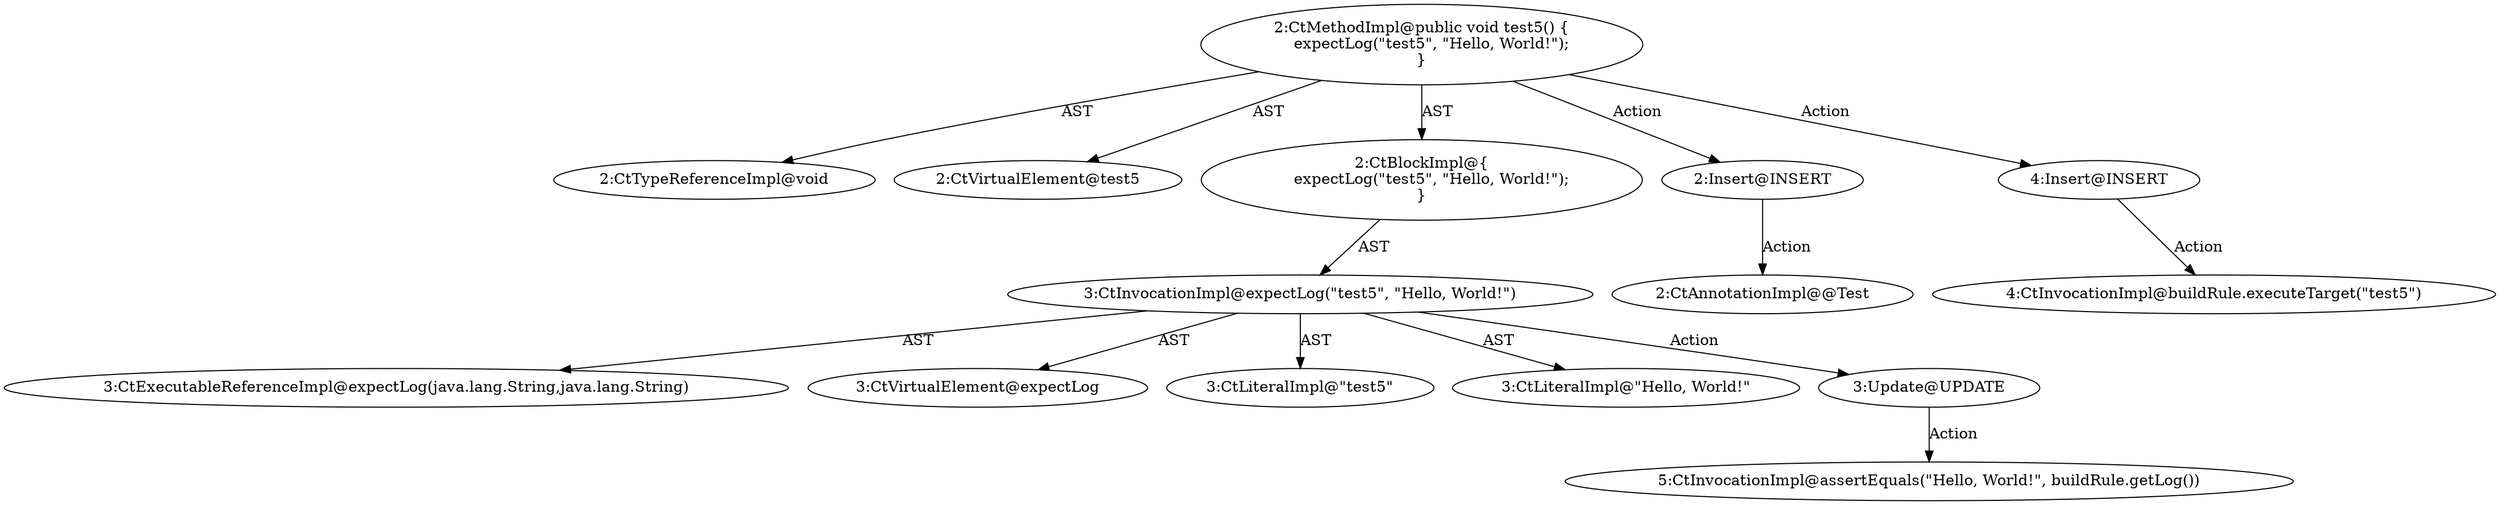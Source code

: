 digraph "test5#?" {
0 [label="2:CtTypeReferenceImpl@void" shape=ellipse]
1 [label="2:CtVirtualElement@test5" shape=ellipse]
2 [label="3:CtExecutableReferenceImpl@expectLog(java.lang.String,java.lang.String)" shape=ellipse]
3 [label="3:CtVirtualElement@expectLog" shape=ellipse]
4 [label="3:CtLiteralImpl@\"test5\"" shape=ellipse]
5 [label="3:CtLiteralImpl@\"Hello, World!\"" shape=ellipse]
6 [label="3:CtInvocationImpl@expectLog(\"test5\", \"Hello, World!\")" shape=ellipse]
7 [label="2:CtBlockImpl@\{
    expectLog(\"test5\", \"Hello, World!\");
\}" shape=ellipse]
8 [label="2:CtMethodImpl@public void test5() \{
    expectLog(\"test5\", \"Hello, World!\");
\}" shape=ellipse]
9 [label="3:Update@UPDATE" shape=ellipse]
10 [label="5:CtInvocationImpl@assertEquals(\"Hello, World!\", buildRule.getLog())" shape=ellipse]
11 [label="2:Insert@INSERT" shape=ellipse]
12 [label="2:CtAnnotationImpl@@Test" shape=ellipse]
13 [label="4:Insert@INSERT" shape=ellipse]
14 [label="4:CtInvocationImpl@buildRule.executeTarget(\"test5\")" shape=ellipse]
6 -> 3 [label="AST"];
6 -> 2 [label="AST"];
6 -> 4 [label="AST"];
6 -> 5 [label="AST"];
6 -> 9 [label="Action"];
7 -> 6 [label="AST"];
8 -> 1 [label="AST"];
8 -> 0 [label="AST"];
8 -> 7 [label="AST"];
8 -> 11 [label="Action"];
8 -> 13 [label="Action"];
9 -> 10 [label="Action"];
11 -> 12 [label="Action"];
13 -> 14 [label="Action"];
}